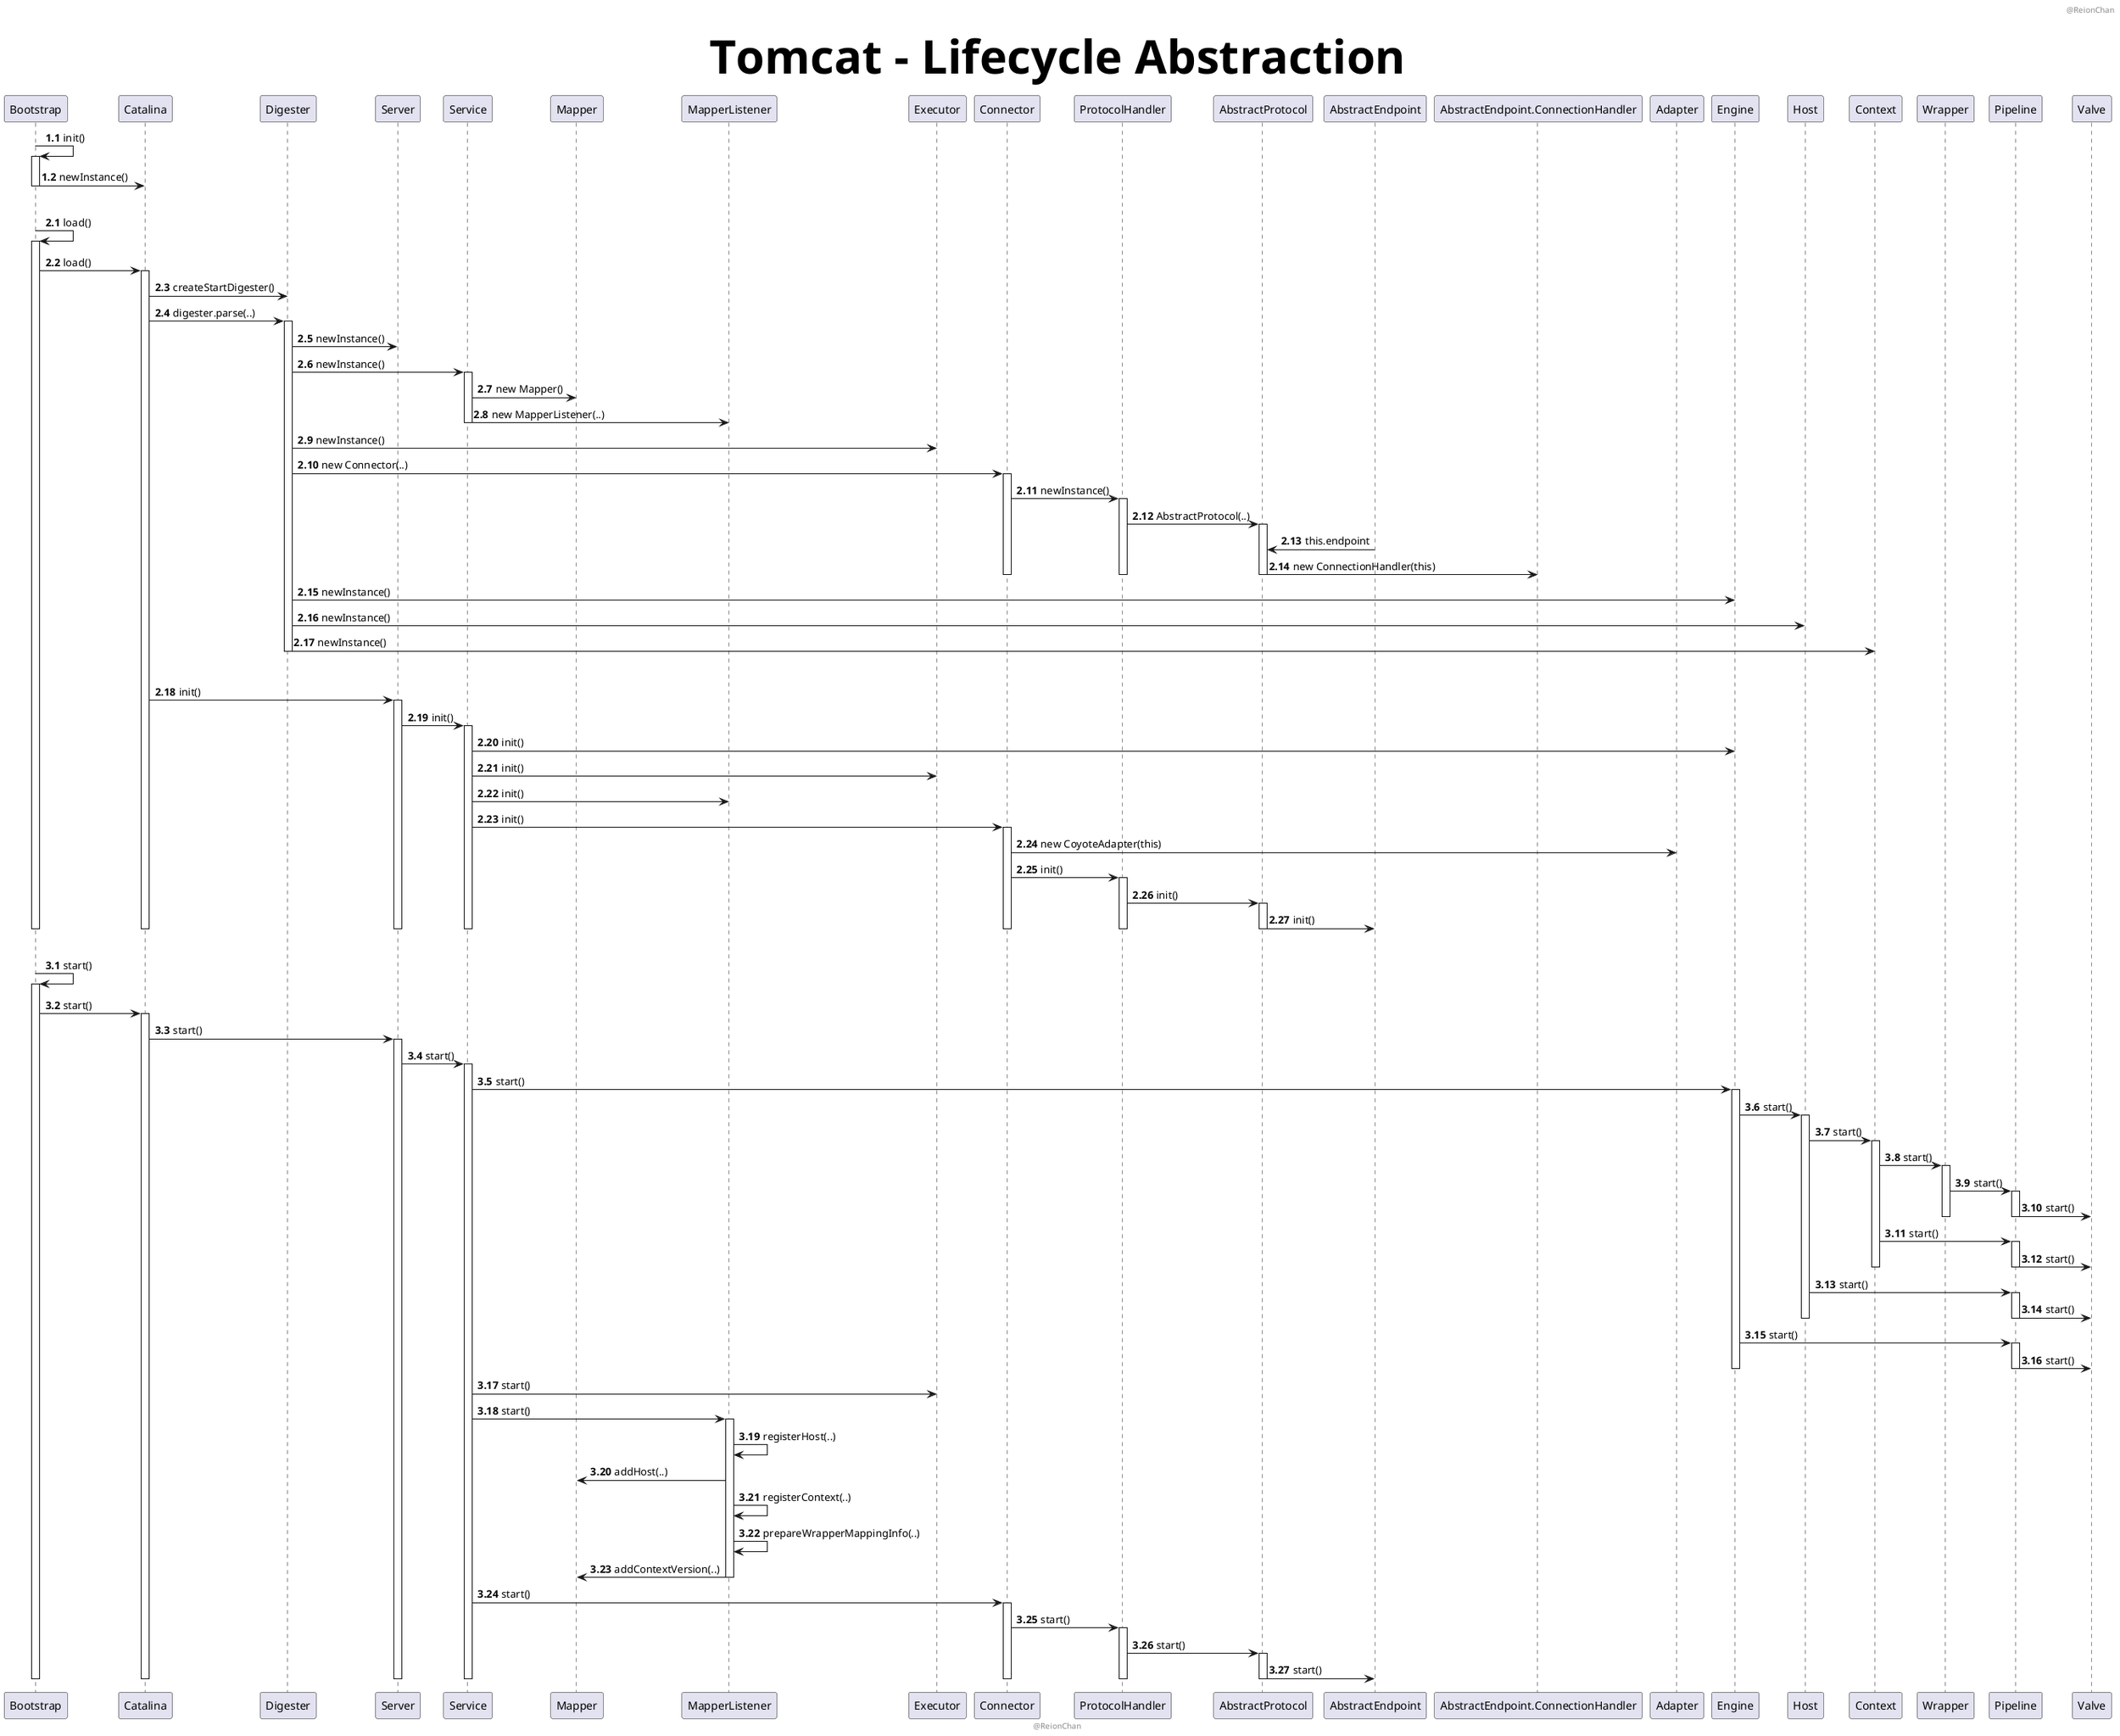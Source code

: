 @startuml

header "@ReionChan"
footer "@ReionChan"

title "<font size=58>Tomcat - Lifecycle Abstraction"
participant Bootstrap
participant Catalina
participant Digester
participant Server
participant Service
participant Mapper
participant MapperListener
participant Executor
participant Connector
participant ProtocolHandler
participant AbstractProtocol
participant AbstractEndpoint
participant AbstractEndpoint.ConnectionHandler
participant Adapter
participant Engine
participant Host
participant Context
participant Wrapper
participant Pipeline
participant Valve


' init
autonumber 1.1
Bootstrap -> Bootstrap : init()
activate Bootstrap
Bootstrap -> Catalina : newInstance()
deactivate Bootstrap
||30||

' load
autonumber 2.1
Bootstrap -> Bootstrap : load()
activate Bootstrap
Bootstrap -> Catalina : load()
activate Catalina
Catalina -> Digester : createStartDigester()
Catalina -> Digester : digester.parse(..)
activate Digester
Digester -> Server : newInstance()
Digester -> Service : newInstance()
activate Service
Service -> Mapper : new Mapper()
Service -> MapperListener : new MapperListener(..)
deactivate Service
Digester -> Executor : newInstance()
Digester -> Connector : new Connector(..)
activate Connector
Connector -> ProtocolHandler : newInstance()
activate ProtocolHandler
ProtocolHandler -> AbstractProtocol : AbstractProtocol(..)
activate AbstractProtocol
AbstractProtocol <- AbstractEndpoint : this.endpoint
AbstractProtocol -> AbstractEndpoint.ConnectionHandler : new ConnectionHandler(this)
deactivate AbstractProtocol
deactivate ProtocolHandler
deactivate Connector
Digester -> Engine : newInstance()
Digester -> Host : newInstance()
Digester -> Context : newInstance()
deactivate Digester
||30||

' catalina init
Catalina -> Server : init()
activate Server
Server -> Service : init()
activate Service
Service -> Engine : init()
Service -> Executor : init()
Service -> MapperListener : init()
Service -> Connector : init()
activate Connector
Connector -> Adapter : new CoyoteAdapter(this)
Connector -> ProtocolHandler : init()
activate ProtocolHandler
ProtocolHandler -> AbstractProtocol : init()
activate AbstractProtocol
AbstractProtocol -> AbstractEndpoint : init()
deactivate AbstractProtocol
deactivate ProtocolHandler
deactivate Connector
deactivate Service
deactivate Server
deactivate Catalina
deactivate Bootstrap
||30||

' start
autonumber 3.1
Bootstrap -> Bootstrap : start()
activate Bootstrap
Bootstrap -> Catalina : start()
activate Catalina
Catalina -> Server : start()
activate Server
Server  -> Service : start()
activate Service
Service -> Engine : start()
activate Engine
Engine -> Host : start()
activate Host
Host -> Context : start()
activate Context
Context -> Wrapper : start()
activate Wrapper
Wrapper -> Pipeline : start()
activate Pipeline
Pipeline -> Valve : start()
deactivate Pipeline
deactivate Wrapper
Context -> Pipeline : start()
activate Pipeline
Pipeline -> Valve : start()
deactivate Pipeline
deactivate Context
Host -> Pipeline : start()
activate Pipeline
Pipeline -> Valve : start()
deactivate Pipeline
deactivate Host
Engine -> Pipeline : start()
activate Pipeline
Pipeline -> Valve : start()
deactivate Pipeline
deactivate Engine
Service -> Executor : start()
Service -> MapperListener : start()
activate MapperListener
MapperListener -> MapperListener : registerHost(..)
MapperListener -> Mapper : addHost(..)
MapperListener -> MapperListener : registerContext(..)
MapperListener -> MapperListener : prepareWrapperMappingInfo(..)
MapperListener -> Mapper : addContextVersion(..)
deactivate MapperListener
Service -> Connector : start()
activate Connector
Connector -> ProtocolHandler : start()
activate ProtocolHandler
ProtocolHandler -> AbstractProtocol : start()
activate AbstractProtocol
AbstractProtocol -> AbstractEndpoint : start()
deactivate AbstractProtocol
deactivate ProtocolHandler
deactivate Connector
deactivate Service
deactivate Server
deactivate Catalina
deactivate Bootstrap

@enduml
